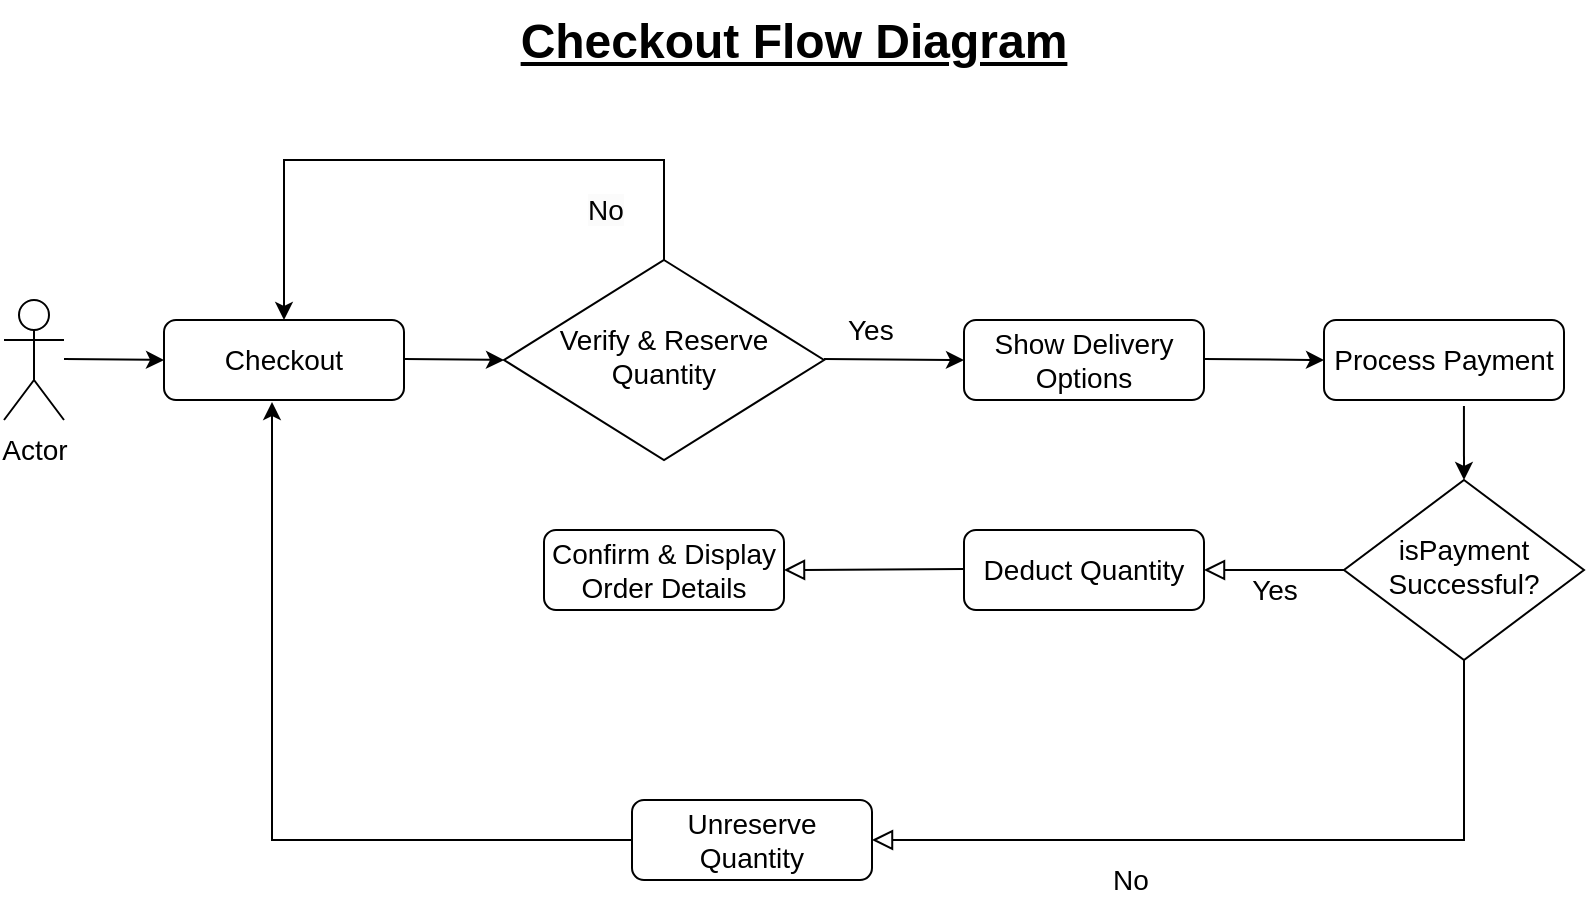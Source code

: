 <mxfile version="24.1.0" type="device">
  <diagram id="C5RBs43oDa-KdzZeNtuy" name="Page-1">
    <mxGraphModel dx="880" dy="532" grid="1" gridSize="10" guides="1" tooltips="1" connect="1" arrows="1" fold="1" page="1" pageScale="1" pageWidth="827" pageHeight="1169" math="0" shadow="0">
      <root>
        <mxCell id="WIyWlLk6GJQsqaUBKTNV-0" />
        <mxCell id="WIyWlLk6GJQsqaUBKTNV-1" parent="WIyWlLk6GJQsqaUBKTNV-0" />
        <mxCell id="WIyWlLk6GJQsqaUBKTNV-3" value="Show Delivery Options" style="rounded=1;whiteSpace=wrap;html=1;fontSize=14;glass=0;strokeWidth=1;shadow=0;" parent="WIyWlLk6GJQsqaUBKTNV-1" vertex="1">
          <mxGeometry x="520" y="240" width="120" height="40" as="geometry" />
        </mxCell>
        <mxCell id="WIyWlLk6GJQsqaUBKTNV-6" value="Verify &amp;amp; Reserve Quantity" style="rhombus;whiteSpace=wrap;html=1;shadow=0;fontFamily=Helvetica;fontSize=14;align=center;strokeWidth=1;spacing=6;spacingTop=-4;verticalAlign=middle;" parent="WIyWlLk6GJQsqaUBKTNV-1" vertex="1">
          <mxGeometry x="290" y="210" width="160" height="100" as="geometry" />
        </mxCell>
        <mxCell id="WIyWlLk6GJQsqaUBKTNV-7" value="Checkout" style="rounded=1;whiteSpace=wrap;html=1;fontSize=14;glass=0;strokeWidth=1;shadow=0;" parent="WIyWlLk6GJQsqaUBKTNV-1" vertex="1">
          <mxGeometry x="120" y="240" width="120" height="40" as="geometry" />
        </mxCell>
        <mxCell id="WIyWlLk6GJQsqaUBKTNV-8" value="No" style="rounded=0;html=1;jettySize=auto;orthogonalLoop=1;fontSize=14;endArrow=block;endFill=0;endSize=8;strokeWidth=1;shadow=0;labelBackgroundColor=none;edgeStyle=orthogonalEdgeStyle;exitX=0.5;exitY=1;exitDx=0;exitDy=0;" parent="WIyWlLk6GJQsqaUBKTNV-1" source="WIyWlLk6GJQsqaUBKTNV-10" target="WIyWlLk6GJQsqaUBKTNV-11" edge="1">
          <mxGeometry x="0.333" y="20" relative="1" as="geometry">
            <mxPoint as="offset" />
            <Array as="points">
              <mxPoint x="770" y="500" />
            </Array>
          </mxGeometry>
        </mxCell>
        <mxCell id="WIyWlLk6GJQsqaUBKTNV-9" value="Yes" style="edgeStyle=orthogonalEdgeStyle;rounded=0;html=1;jettySize=auto;orthogonalLoop=1;fontSize=14;endArrow=block;endFill=0;endSize=8;strokeWidth=1;shadow=0;labelBackgroundColor=none;" parent="WIyWlLk6GJQsqaUBKTNV-1" source="WIyWlLk6GJQsqaUBKTNV-10" target="WIyWlLk6GJQsqaUBKTNV-12" edge="1">
          <mxGeometry y="10" relative="1" as="geometry">
            <mxPoint as="offset" />
          </mxGeometry>
        </mxCell>
        <mxCell id="WIyWlLk6GJQsqaUBKTNV-10" value="isPayment Successful?" style="rhombus;whiteSpace=wrap;html=1;shadow=0;fontFamily=Helvetica;fontSize=14;align=center;strokeWidth=1;spacing=6;spacingTop=-4;" parent="WIyWlLk6GJQsqaUBKTNV-1" vertex="1">
          <mxGeometry x="710" y="320" width="120" height="90" as="geometry" />
        </mxCell>
        <mxCell id="WIyWlLk6GJQsqaUBKTNV-11" value="Unreserve Quantity" style="rounded=1;whiteSpace=wrap;html=1;fontSize=14;glass=0;strokeWidth=1;shadow=0;" parent="WIyWlLk6GJQsqaUBKTNV-1" vertex="1">
          <mxGeometry x="354" y="480" width="120" height="40" as="geometry" />
        </mxCell>
        <mxCell id="WIyWlLk6GJQsqaUBKTNV-12" value="Deduct Quantity" style="rounded=1;whiteSpace=wrap;html=1;fontSize=14;glass=0;strokeWidth=1;shadow=0;" parent="WIyWlLk6GJQsqaUBKTNV-1" vertex="1">
          <mxGeometry x="520" y="345" width="120" height="40" as="geometry" />
        </mxCell>
        <mxCell id="4EaF5tISmqXb36BWCOWR-1" value="Actor" style="shape=umlActor;verticalLabelPosition=bottom;verticalAlign=top;html=1;outlineConnect=0;fontSize=14;" vertex="1" parent="WIyWlLk6GJQsqaUBKTNV-1">
          <mxGeometry x="40" y="230" width="30" height="60" as="geometry" />
        </mxCell>
        <mxCell id="4EaF5tISmqXb36BWCOWR-2" value="Process Payment" style="rounded=1;whiteSpace=wrap;html=1;fontSize=14;glass=0;strokeWidth=1;shadow=0;" vertex="1" parent="WIyWlLk6GJQsqaUBKTNV-1">
          <mxGeometry x="700" y="240" width="120" height="40" as="geometry" />
        </mxCell>
        <mxCell id="4EaF5tISmqXb36BWCOWR-3" value="Confirm &amp;amp; Display Order Details" style="rounded=1;whiteSpace=wrap;html=1;fontSize=14;glass=0;strokeWidth=1;shadow=0;" vertex="1" parent="WIyWlLk6GJQsqaUBKTNV-1">
          <mxGeometry x="310" y="345" width="120" height="40" as="geometry" />
        </mxCell>
        <mxCell id="4EaF5tISmqXb36BWCOWR-4" value="" style="edgeStyle=none;orthogonalLoop=1;jettySize=auto;html=1;rounded=0;" edge="1" parent="WIyWlLk6GJQsqaUBKTNV-1">
          <mxGeometry width="100" relative="1" as="geometry">
            <mxPoint x="70" y="259.5" as="sourcePoint" />
            <mxPoint x="120" y="260" as="targetPoint" />
            <Array as="points" />
          </mxGeometry>
        </mxCell>
        <mxCell id="4EaF5tISmqXb36BWCOWR-5" value="" style="edgeStyle=none;orthogonalLoop=1;jettySize=auto;html=1;rounded=0;" edge="1" parent="WIyWlLk6GJQsqaUBKTNV-1">
          <mxGeometry width="100" relative="1" as="geometry">
            <mxPoint x="240" y="259.5" as="sourcePoint" />
            <mxPoint x="290" y="260" as="targetPoint" />
            <Array as="points" />
          </mxGeometry>
        </mxCell>
        <mxCell id="4EaF5tISmqXb36BWCOWR-6" value="" style="edgeStyle=none;orthogonalLoop=1;jettySize=auto;html=1;rounded=0;" edge="1" parent="WIyWlLk6GJQsqaUBKTNV-1">
          <mxGeometry width="100" relative="1" as="geometry">
            <mxPoint x="450" y="259.5" as="sourcePoint" />
            <mxPoint x="520" y="260" as="targetPoint" />
            <Array as="points" />
          </mxGeometry>
        </mxCell>
        <mxCell id="4EaF5tISmqXb36BWCOWR-7" value="" style="edgeStyle=none;orthogonalLoop=1;jettySize=auto;html=1;rounded=0;entryX=0.5;entryY=0;entryDx=0;entryDy=0;exitX=0.5;exitY=0;exitDx=0;exitDy=0;" edge="1" parent="WIyWlLk6GJQsqaUBKTNV-1" source="WIyWlLk6GJQsqaUBKTNV-6" target="WIyWlLk6GJQsqaUBKTNV-7">
          <mxGeometry width="100" relative="1" as="geometry">
            <mxPoint x="364" y="210" as="sourcePoint" />
            <mxPoint x="464" y="210" as="targetPoint" />
            <Array as="points">
              <mxPoint x="370" y="160" />
              <mxPoint x="180" y="160" />
            </Array>
          </mxGeometry>
        </mxCell>
        <mxCell id="4EaF5tISmqXb36BWCOWR-8" value="" style="edgeStyle=none;orthogonalLoop=1;jettySize=auto;html=1;rounded=0;" edge="1" parent="WIyWlLk6GJQsqaUBKTNV-1">
          <mxGeometry width="100" relative="1" as="geometry">
            <mxPoint x="640" y="259.5" as="sourcePoint" />
            <mxPoint x="700" y="260" as="targetPoint" />
            <Array as="points" />
          </mxGeometry>
        </mxCell>
        <mxCell id="4EaF5tISmqXb36BWCOWR-9" value="" style="edgeStyle=none;orthogonalLoop=1;jettySize=auto;html=1;rounded=0;exitX=0.583;exitY=1.075;exitDx=0;exitDy=0;entryX=0.5;entryY=0;entryDx=0;entryDy=0;exitPerimeter=0;" edge="1" parent="WIyWlLk6GJQsqaUBKTNV-1" source="4EaF5tISmqXb36BWCOWR-2" target="WIyWlLk6GJQsqaUBKTNV-10">
          <mxGeometry width="100" relative="1" as="geometry">
            <mxPoint x="690" y="309" as="sourcePoint" />
            <mxPoint x="790" y="309" as="targetPoint" />
            <Array as="points" />
          </mxGeometry>
        </mxCell>
        <mxCell id="4EaF5tISmqXb36BWCOWR-10" value="" style="edgeStyle=orthogonalEdgeStyle;rounded=0;html=1;jettySize=auto;orthogonalLoop=1;fontSize=14;endArrow=block;endFill=0;endSize=8;strokeWidth=1;shadow=0;labelBackgroundColor=none;entryX=1;entryY=0.5;entryDx=0;entryDy=0;" edge="1" parent="WIyWlLk6GJQsqaUBKTNV-1" target="4EaF5tISmqXb36BWCOWR-3">
          <mxGeometry y="10" relative="1" as="geometry">
            <mxPoint as="offset" />
            <mxPoint x="520" y="364.5" as="sourcePoint" />
            <mxPoint x="450" y="364.5" as="targetPoint" />
            <Array as="points" />
          </mxGeometry>
        </mxCell>
        <mxCell id="4EaF5tISmqXb36BWCOWR-11" value="&lt;span style=&quot;font-size: 14px; text-align: center; text-wrap: nowrap;&quot;&gt;Yes&lt;/span&gt;" style="text;whiteSpace=wrap;html=1;" vertex="1" parent="WIyWlLk6GJQsqaUBKTNV-1">
          <mxGeometry x="460" y="230" width="50" height="40" as="geometry" />
        </mxCell>
        <mxCell id="4EaF5tISmqXb36BWCOWR-12" value="&lt;span style=&quot;color: rgb(0, 0, 0); font-family: Helvetica; font-size: 14px; font-style: normal; font-variant-ligatures: normal; font-variant-caps: normal; font-weight: 400; letter-spacing: normal; orphans: 2; text-align: center; text-indent: 0px; text-transform: none; widows: 2; word-spacing: 0px; -webkit-text-stroke-width: 0px; white-space: nowrap; background-color: rgb(251, 251, 251); text-decoration-thickness: initial; text-decoration-style: initial; text-decoration-color: initial; display: inline !important; float: none;&quot;&gt;No&lt;/span&gt;" style="text;whiteSpace=wrap;html=1;" vertex="1" parent="WIyWlLk6GJQsqaUBKTNV-1">
          <mxGeometry x="330" y="170" width="60" height="40" as="geometry" />
        </mxCell>
        <mxCell id="4EaF5tISmqXb36BWCOWR-14" value="" style="edgeStyle=none;orthogonalLoop=1;jettySize=auto;html=1;rounded=0;entryX=0.45;entryY=1.025;entryDx=0;entryDy=0;entryPerimeter=0;exitX=0;exitY=0.5;exitDx=0;exitDy=0;" edge="1" parent="WIyWlLk6GJQsqaUBKTNV-1" source="WIyWlLk6GJQsqaUBKTNV-11" target="WIyWlLk6GJQsqaUBKTNV-7">
          <mxGeometry width="100" relative="1" as="geometry">
            <mxPoint x="150" y="450" as="sourcePoint" />
            <mxPoint x="250" y="450" as="targetPoint" />
            <Array as="points">
              <mxPoint x="174" y="500" />
            </Array>
          </mxGeometry>
        </mxCell>
        <mxCell id="4EaF5tISmqXb36BWCOWR-15" value="&lt;h1 style=&quot;margin-top: 0px;&quot;&gt;Checkout Flow Diagram&lt;/h1&gt;" style="text;html=1;whiteSpace=wrap;overflow=hidden;rounded=0;align=center;fontStyle=4" vertex="1" parent="WIyWlLk6GJQsqaUBKTNV-1">
          <mxGeometry x="230" y="80" width="410" height="50" as="geometry" />
        </mxCell>
      </root>
    </mxGraphModel>
  </diagram>
</mxfile>
